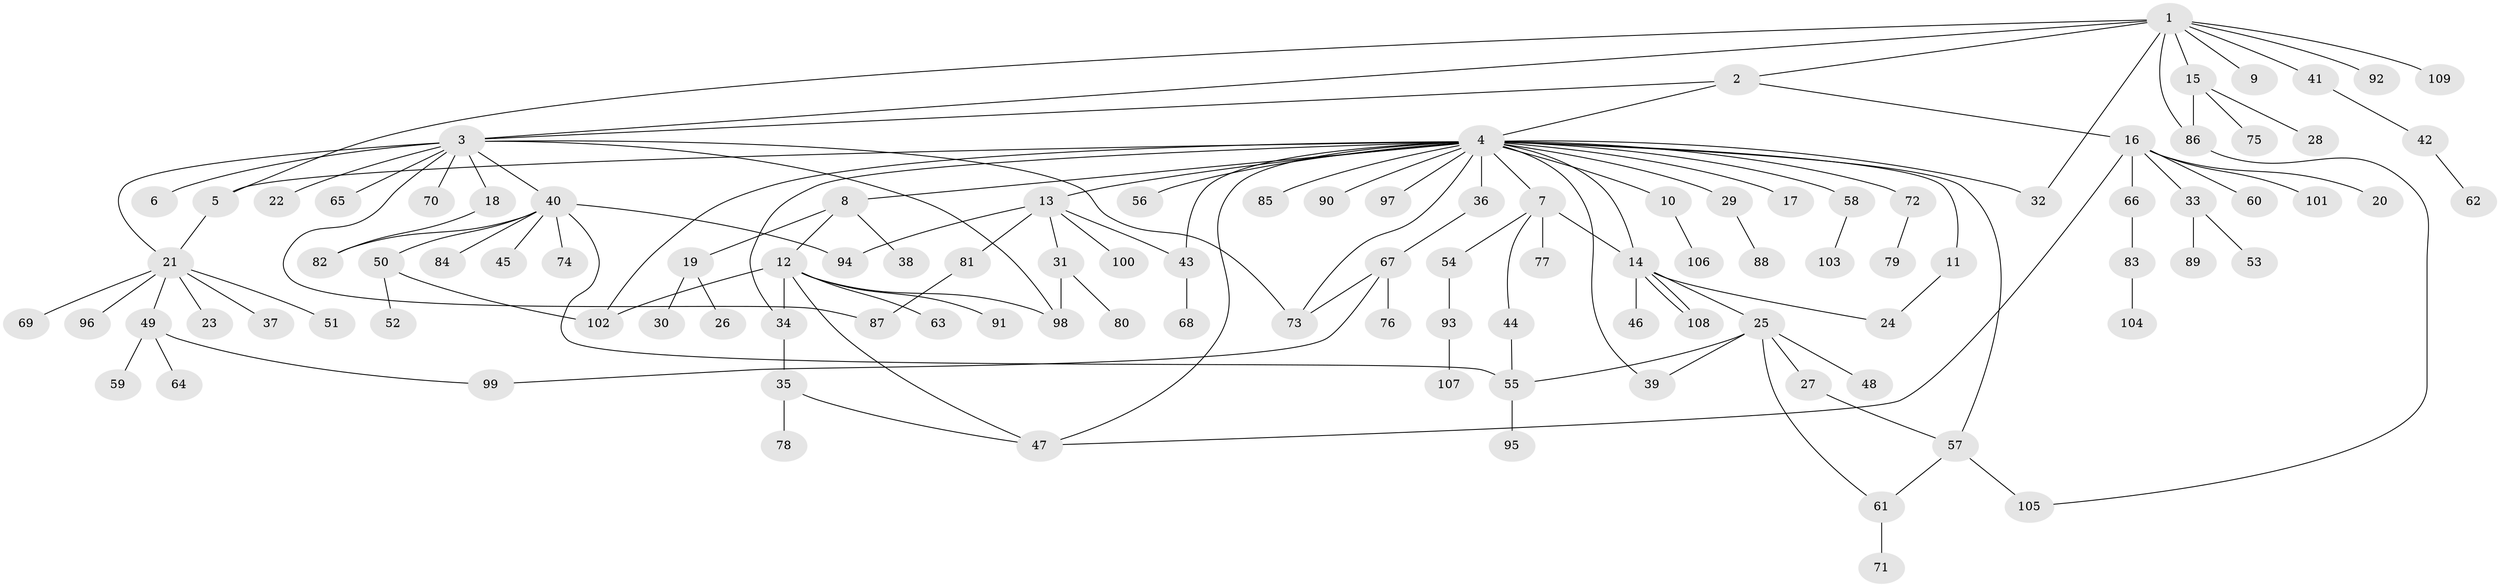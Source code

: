 // coarse degree distribution, {9: 0.015384615384615385, 4: 0.046153846153846156, 12: 0.015384615384615385, 24: 0.015384615384615385, 6: 0.046153846153846156, 1: 0.5076923076923077, 5: 0.015384615384615385, 2: 0.16923076923076924, 7: 0.046153846153846156, 3: 0.12307692307692308}
// Generated by graph-tools (version 1.1) at 2025/18/03/04/25 18:18:15]
// undirected, 109 vertices, 137 edges
graph export_dot {
graph [start="1"]
  node [color=gray90,style=filled];
  1;
  2;
  3;
  4;
  5;
  6;
  7;
  8;
  9;
  10;
  11;
  12;
  13;
  14;
  15;
  16;
  17;
  18;
  19;
  20;
  21;
  22;
  23;
  24;
  25;
  26;
  27;
  28;
  29;
  30;
  31;
  32;
  33;
  34;
  35;
  36;
  37;
  38;
  39;
  40;
  41;
  42;
  43;
  44;
  45;
  46;
  47;
  48;
  49;
  50;
  51;
  52;
  53;
  54;
  55;
  56;
  57;
  58;
  59;
  60;
  61;
  62;
  63;
  64;
  65;
  66;
  67;
  68;
  69;
  70;
  71;
  72;
  73;
  74;
  75;
  76;
  77;
  78;
  79;
  80;
  81;
  82;
  83;
  84;
  85;
  86;
  87;
  88;
  89;
  90;
  91;
  92;
  93;
  94;
  95;
  96;
  97;
  98;
  99;
  100;
  101;
  102;
  103;
  104;
  105;
  106;
  107;
  108;
  109;
  1 -- 2;
  1 -- 3;
  1 -- 5;
  1 -- 9;
  1 -- 15;
  1 -- 32;
  1 -- 41;
  1 -- 86;
  1 -- 92;
  1 -- 109;
  2 -- 3;
  2 -- 4;
  2 -- 16;
  3 -- 6;
  3 -- 18;
  3 -- 21;
  3 -- 22;
  3 -- 40;
  3 -- 65;
  3 -- 70;
  3 -- 73;
  3 -- 87;
  3 -- 98;
  4 -- 5;
  4 -- 7;
  4 -- 8;
  4 -- 10;
  4 -- 11;
  4 -- 13;
  4 -- 14;
  4 -- 17;
  4 -- 29;
  4 -- 32;
  4 -- 34;
  4 -- 36;
  4 -- 39;
  4 -- 43;
  4 -- 47;
  4 -- 56;
  4 -- 57;
  4 -- 58;
  4 -- 72;
  4 -- 73;
  4 -- 85;
  4 -- 90;
  4 -- 97;
  4 -- 102;
  5 -- 21;
  7 -- 14;
  7 -- 44;
  7 -- 54;
  7 -- 77;
  8 -- 12;
  8 -- 19;
  8 -- 38;
  10 -- 106;
  11 -- 24;
  12 -- 34;
  12 -- 47;
  12 -- 63;
  12 -- 91;
  12 -- 98;
  12 -- 102;
  13 -- 31;
  13 -- 43;
  13 -- 81;
  13 -- 94;
  13 -- 100;
  14 -- 24;
  14 -- 25;
  14 -- 46;
  14 -- 108;
  14 -- 108;
  15 -- 28;
  15 -- 75;
  15 -- 86;
  16 -- 20;
  16 -- 33;
  16 -- 47;
  16 -- 60;
  16 -- 66;
  16 -- 101;
  18 -- 82;
  19 -- 26;
  19 -- 30;
  21 -- 23;
  21 -- 37;
  21 -- 49;
  21 -- 51;
  21 -- 69;
  21 -- 96;
  25 -- 27;
  25 -- 39;
  25 -- 48;
  25 -- 55;
  25 -- 61;
  27 -- 57;
  29 -- 88;
  31 -- 80;
  31 -- 98;
  33 -- 53;
  33 -- 89;
  34 -- 35;
  35 -- 47;
  35 -- 78;
  36 -- 67;
  40 -- 45;
  40 -- 50;
  40 -- 55;
  40 -- 74;
  40 -- 82;
  40 -- 84;
  40 -- 94;
  41 -- 42;
  42 -- 62;
  43 -- 68;
  44 -- 55;
  49 -- 59;
  49 -- 64;
  49 -- 99;
  50 -- 52;
  50 -- 102;
  54 -- 93;
  55 -- 95;
  57 -- 61;
  57 -- 105;
  58 -- 103;
  61 -- 71;
  66 -- 83;
  67 -- 73;
  67 -- 76;
  67 -- 99;
  72 -- 79;
  81 -- 87;
  83 -- 104;
  86 -- 105;
  93 -- 107;
}
